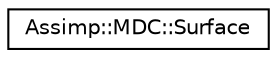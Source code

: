 digraph "Graphical Class Hierarchy"
{
  edge [fontname="Helvetica",fontsize="10",labelfontname="Helvetica",labelfontsize="10"];
  node [fontname="Helvetica",fontsize="10",shape=record];
  rankdir="LR";
  Node1 [label="Assimp::MDC::Surface",height=0.2,width=0.4,color="black", fillcolor="white", style="filled",URL="$struct_assimp_1_1_m_d_c_1_1_surface.html",tooltip="Data structure for a MDC file&#39;s surface header. "];
}
